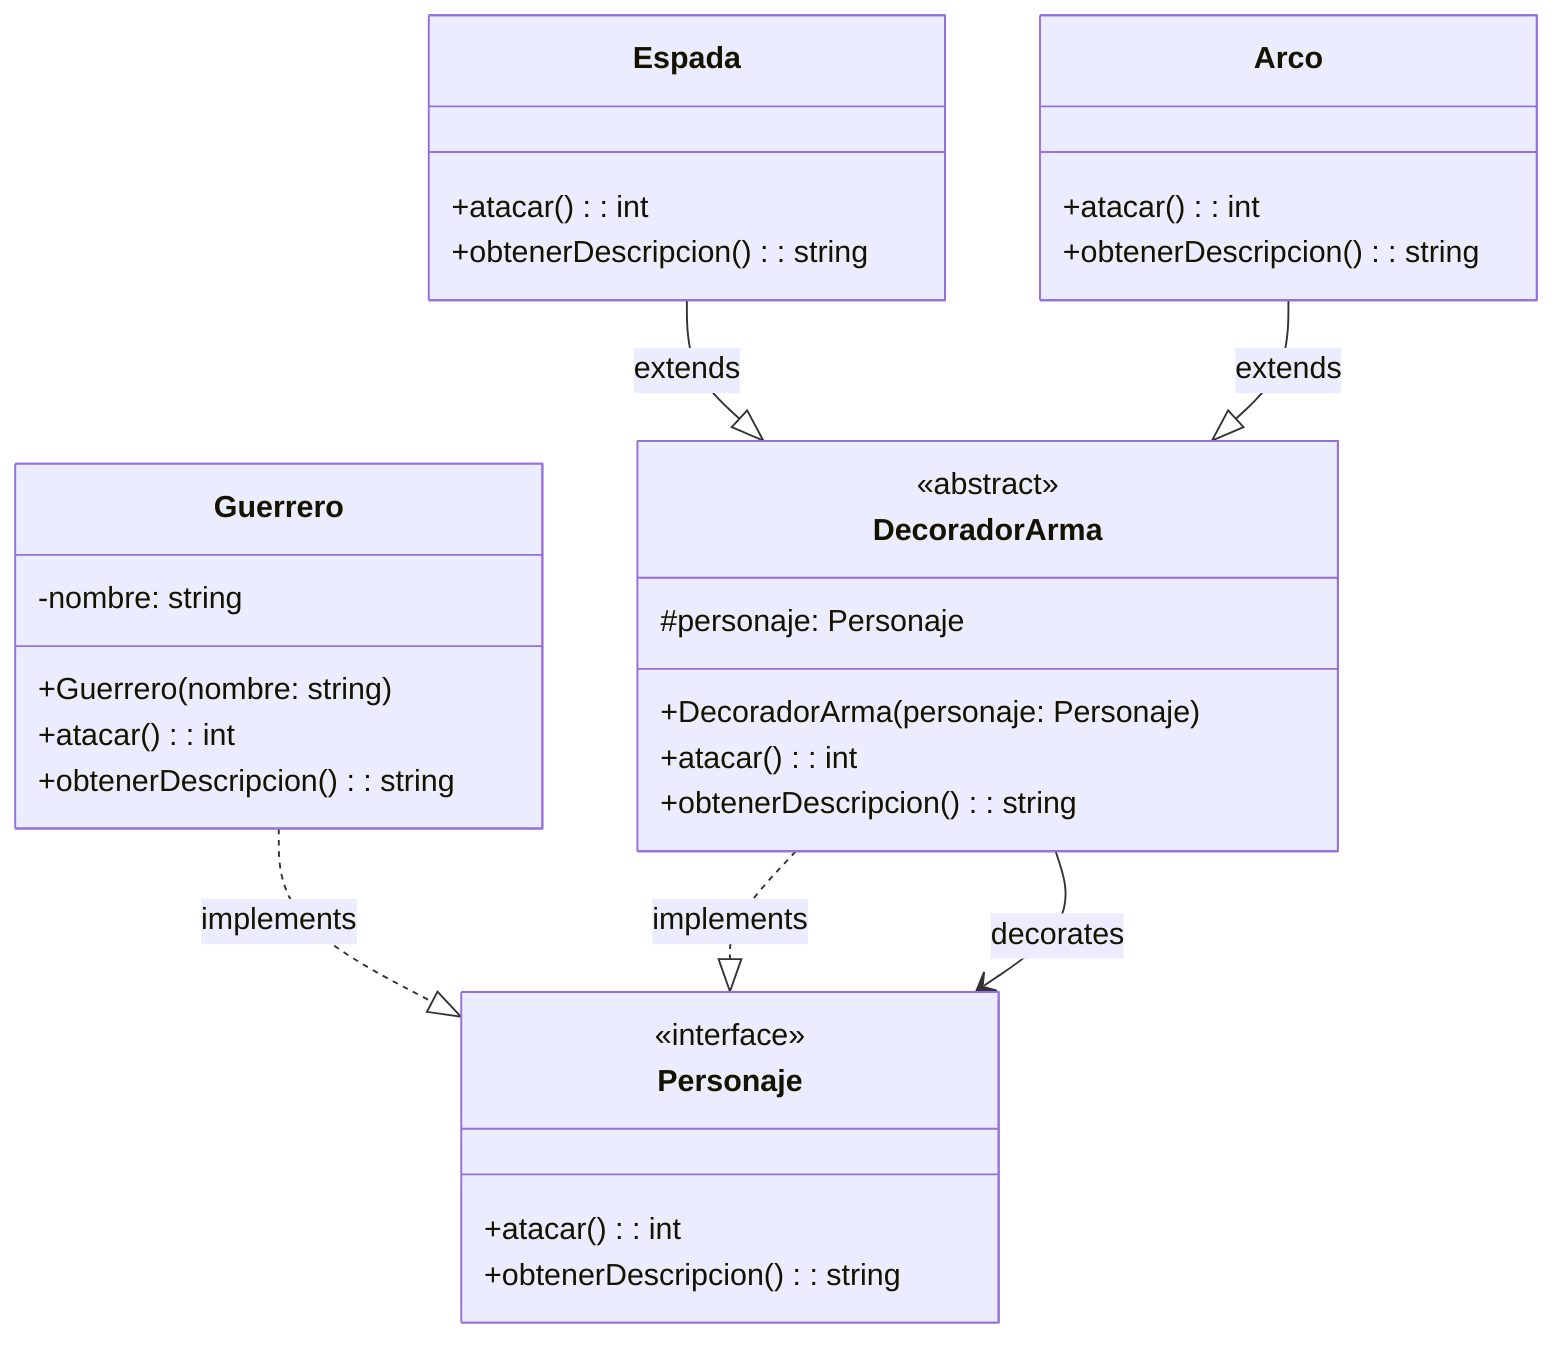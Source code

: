 classDiagram
    class Personaje {
        <<interface>>
        +atacar(): int
        +obtenerDescripcion(): string
    }
    class Guerrero {
        -nombre: string
        +Guerrero(nombre: string)
        +atacar(): int
        +obtenerDescripcion(): string
    }
    class DecoradorArma {
        <<abstract>>
        #personaje: Personaje
        +DecoradorArma(personaje: Personaje)
        +atacar(): int
        +obtenerDescripcion(): string
    }
    class Espada {
        +atacar(): int
        +obtenerDescripcion(): string
    }
    class Arco {
        +atacar(): int
        +obtenerDescripcion(): string
    }
    
    Guerrero ..|> Personaje : implements
    DecoradorArma ..|> Personaje : implements
    DecoradorArma --> Personaje : decorates
    Espada --|> DecoradorArma : extends
    Arco --|> DecoradorArma : extends